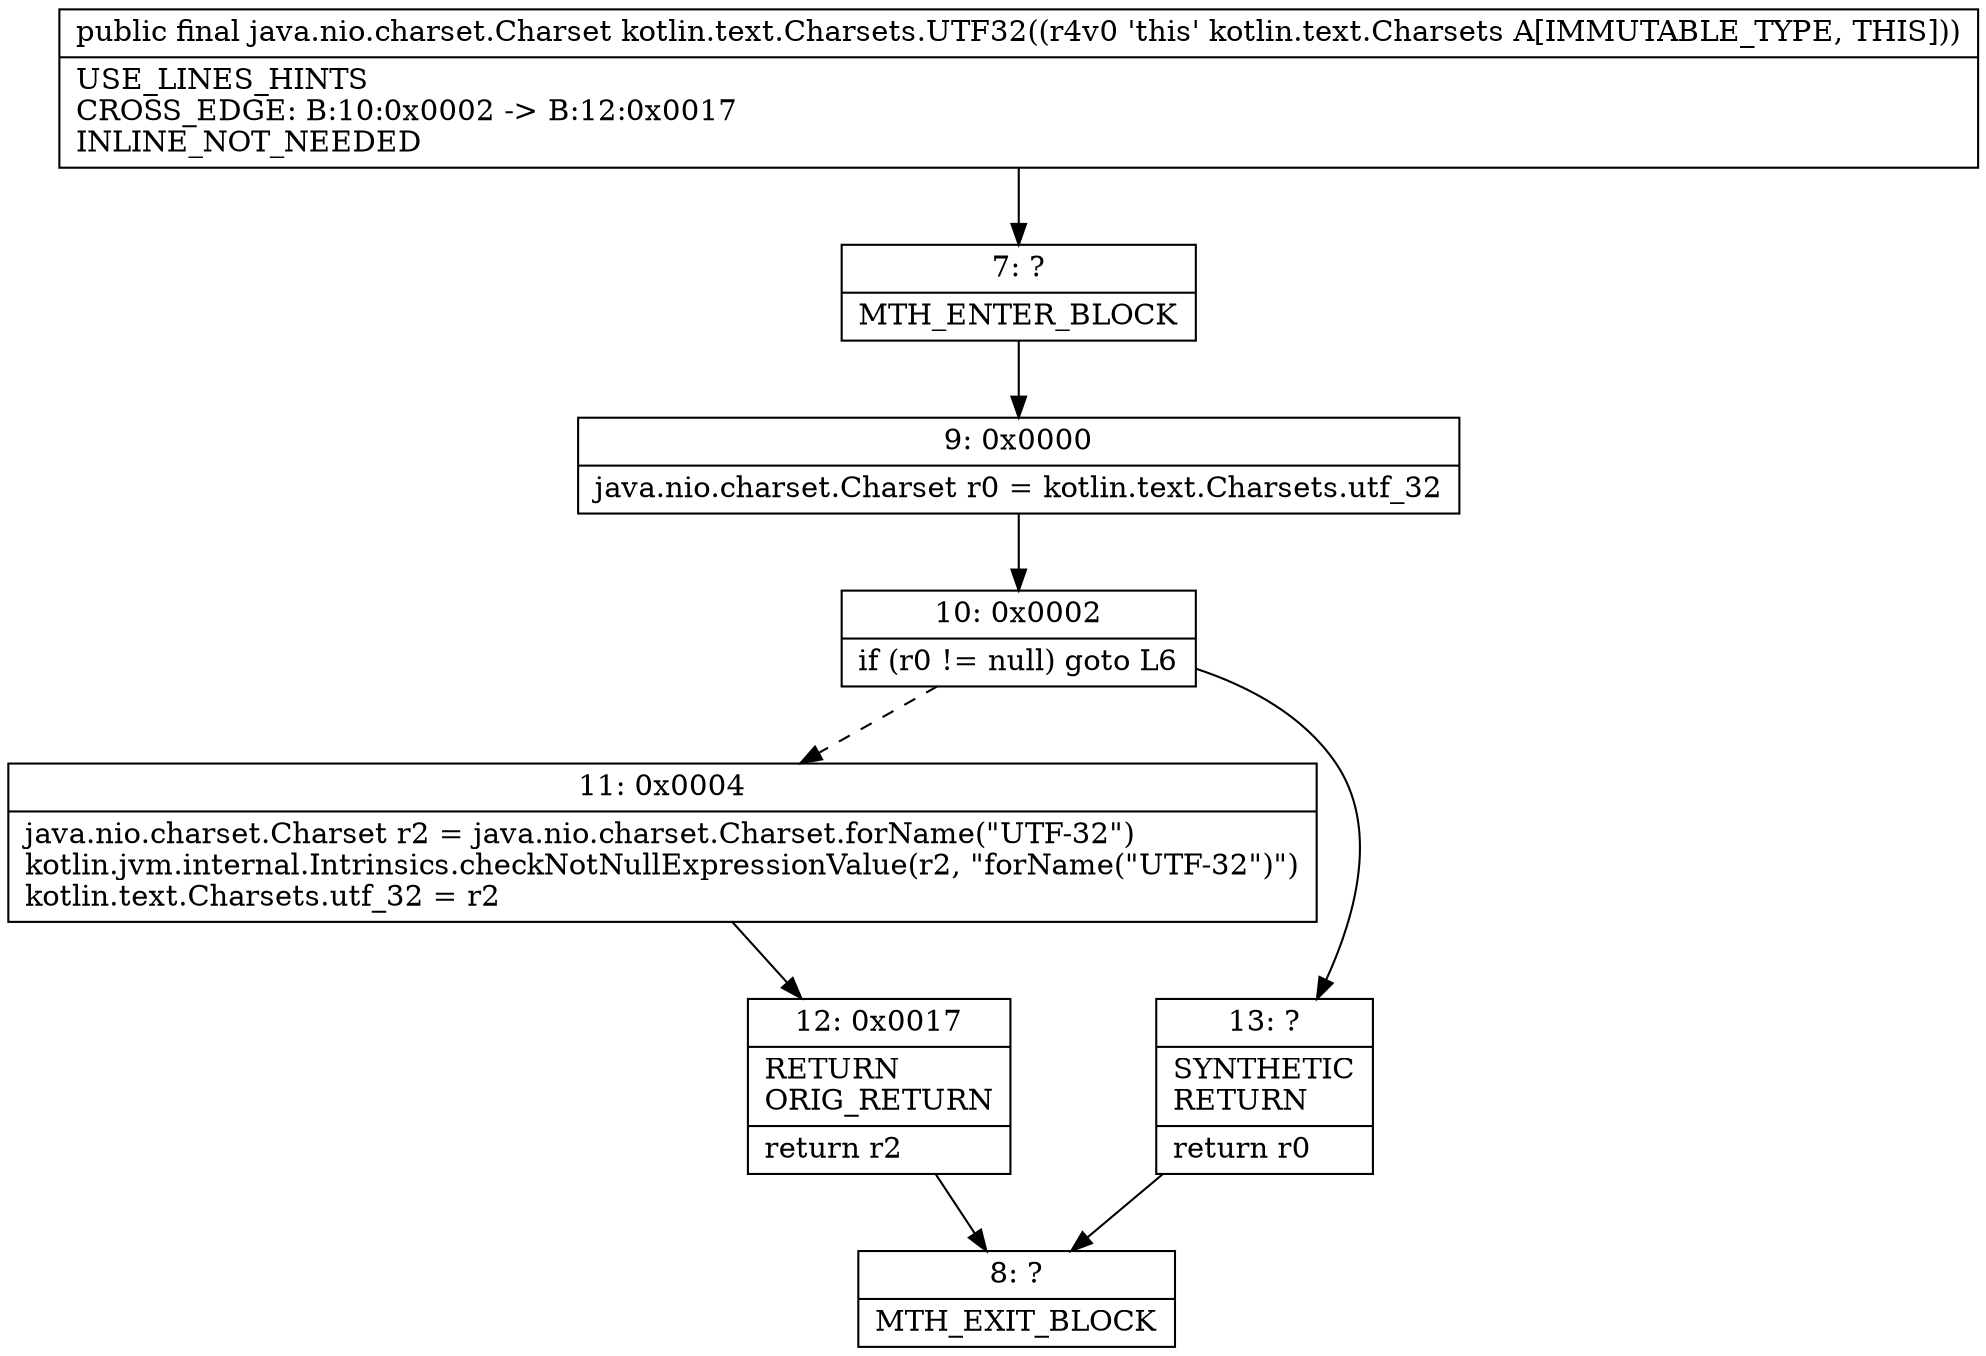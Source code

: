 digraph "CFG forkotlin.text.Charsets.UTF32()Ljava\/nio\/charset\/Charset;" {
Node_7 [shape=record,label="{7\:\ ?|MTH_ENTER_BLOCK\l}"];
Node_9 [shape=record,label="{9\:\ 0x0000|java.nio.charset.Charset r0 = kotlin.text.Charsets.utf_32\l}"];
Node_10 [shape=record,label="{10\:\ 0x0002|if (r0 != null) goto L6\l}"];
Node_11 [shape=record,label="{11\:\ 0x0004|java.nio.charset.Charset r2 = java.nio.charset.Charset.forName(\"UTF\-32\")\lkotlin.jvm.internal.Intrinsics.checkNotNullExpressionValue(r2, \"forName(\"UTF\-32\")\")\lkotlin.text.Charsets.utf_32 = r2\l}"];
Node_12 [shape=record,label="{12\:\ 0x0017|RETURN\lORIG_RETURN\l|return r2\l}"];
Node_8 [shape=record,label="{8\:\ ?|MTH_EXIT_BLOCK\l}"];
Node_13 [shape=record,label="{13\:\ ?|SYNTHETIC\lRETURN\l|return r0\l}"];
MethodNode[shape=record,label="{public final java.nio.charset.Charset kotlin.text.Charsets.UTF32((r4v0 'this' kotlin.text.Charsets A[IMMUTABLE_TYPE, THIS]))  | USE_LINES_HINTS\lCROSS_EDGE: B:10:0x0002 \-\> B:12:0x0017\lINLINE_NOT_NEEDED\l}"];
MethodNode -> Node_7;Node_7 -> Node_9;
Node_9 -> Node_10;
Node_10 -> Node_11[style=dashed];
Node_10 -> Node_13;
Node_11 -> Node_12;
Node_12 -> Node_8;
Node_13 -> Node_8;
}

